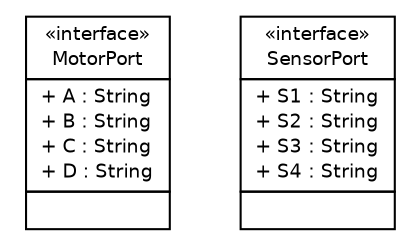 #!/usr/local/bin/dot
#
# Class diagram 
# Generated by UMLGraph version R5_6-24-gf6e263 (http://www.umlgraph.org/)
#

digraph G {
	edge [fontname="Helvetica",fontsize=10,labelfontname="Helvetica",labelfontsize=10];
	node [fontname="Helvetica",fontsize=10,shape=plaintext];
	nodesep=0.25;
	ranksep=0.5;
	// lejos.hardware.port.MotorPort
	c192 [label=<<table title="lejos.hardware.port.MotorPort" border="0" cellborder="1" cellspacing="0" cellpadding="2" port="p" href="./MotorPort.html">
		<tr><td><table border="0" cellspacing="0" cellpadding="1">
<tr><td align="center" balign="center"> &#171;interface&#187; </td></tr>
<tr><td align="center" balign="center"> MotorPort </td></tr>
		</table></td></tr>
		<tr><td><table border="0" cellspacing="0" cellpadding="1">
<tr><td align="left" balign="left"> + A : String </td></tr>
<tr><td align="left" balign="left"> + B : String </td></tr>
<tr><td align="left" balign="left"> + C : String </td></tr>
<tr><td align="left" balign="left"> + D : String </td></tr>
		</table></td></tr>
		<tr><td><table border="0" cellspacing="0" cellpadding="1">
<tr><td align="left" balign="left">  </td></tr>
		</table></td></tr>
		</table>>, URL="./MotorPort.html", fontname="Helvetica", fontcolor="black", fontsize=9.0];
	// lejos.hardware.port.SensorPort
	c193 [label=<<table title="lejos.hardware.port.SensorPort" border="0" cellborder="1" cellspacing="0" cellpadding="2" port="p" href="./SensorPort.html">
		<tr><td><table border="0" cellspacing="0" cellpadding="1">
<tr><td align="center" balign="center"> &#171;interface&#187; </td></tr>
<tr><td align="center" balign="center"> SensorPort </td></tr>
		</table></td></tr>
		<tr><td><table border="0" cellspacing="0" cellpadding="1">
<tr><td align="left" balign="left"> + S1 : String </td></tr>
<tr><td align="left" balign="left"> + S2 : String </td></tr>
<tr><td align="left" balign="left"> + S3 : String </td></tr>
<tr><td align="left" balign="left"> + S4 : String </td></tr>
		</table></td></tr>
		<tr><td><table border="0" cellspacing="0" cellpadding="1">
<tr><td align="left" balign="left">  </td></tr>
		</table></td></tr>
		</table>>, URL="./SensorPort.html", fontname="Helvetica", fontcolor="black", fontsize=9.0];
}

